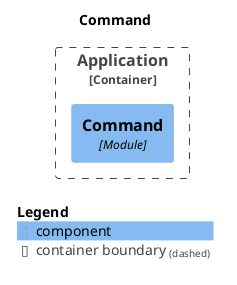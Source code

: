 @startuml
set separator none
title Command

top to bottom direction

!include <C4/C4>
!include <C4/C4_Context>
!include <C4/C4_Component>

Container_Boundary("Application.Application_boundary", "Application", $tags="") {
  Component(Application.Application.Command, "Command", $techn="Module", $descr="", $tags="", $link="")
}


SHOW_LEGEND(true)
@enduml